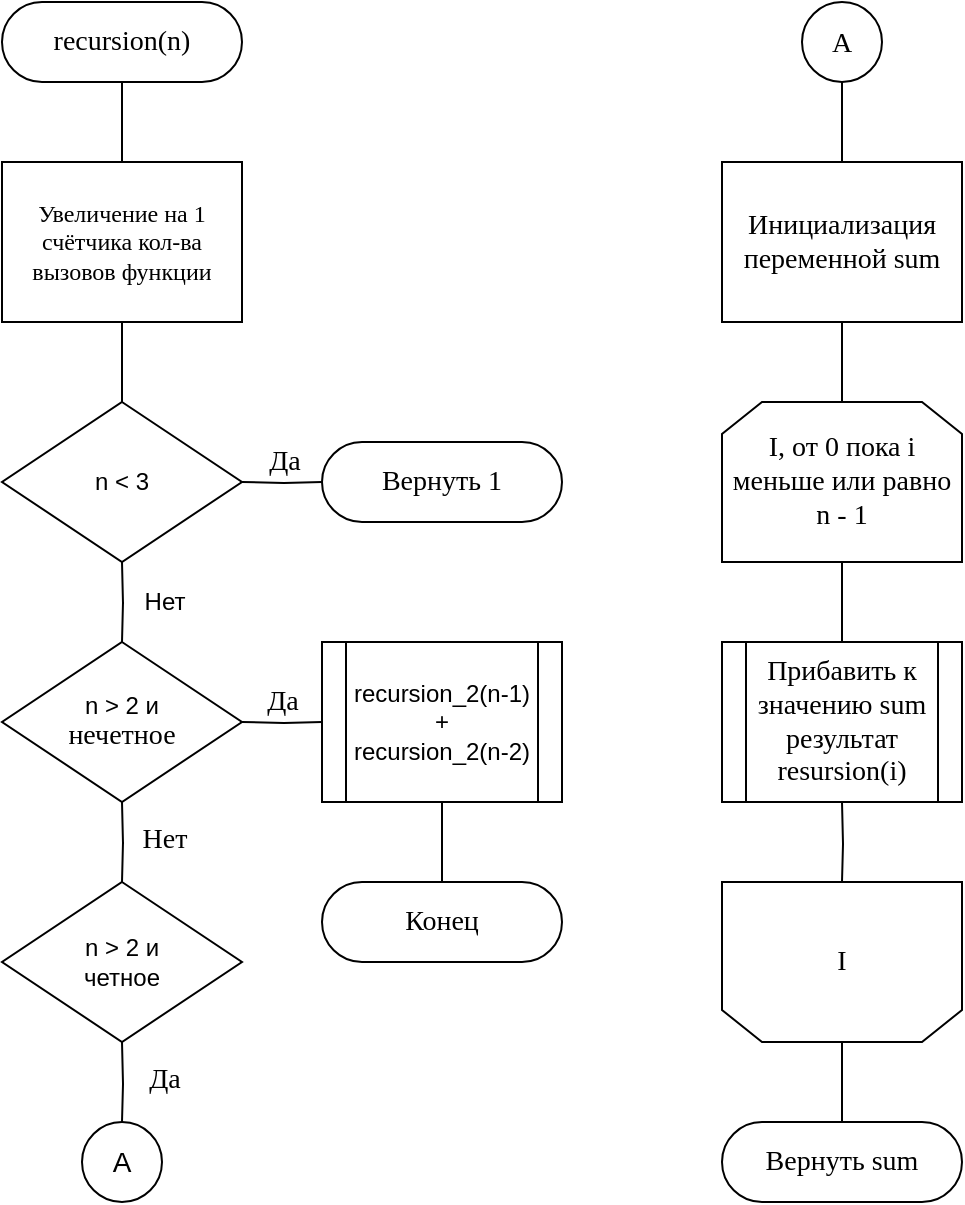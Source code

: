 <mxfile version="23.1.5" type="device">
  <diagram name="Страница — 1" id="0qpWU_myvYoRKS7G3BMI">
    <mxGraphModel dx="993" dy="639" grid="1" gridSize="10" guides="1" tooltips="1" connect="1" arrows="1" fold="1" page="1" pageScale="1" pageWidth="649" pageHeight="1011" math="0" shadow="0">
      <root>
        <mxCell id="0" />
        <mxCell id="1" parent="0" />
        <mxCell id="cYN2gET-JLgczbFZJrK4-14" style="edgeStyle=orthogonalEdgeStyle;rounded=0;orthogonalLoop=1;jettySize=auto;html=1;exitX=0.5;exitY=0.5;exitDx=0;exitDy=20;exitPerimeter=0;endArrow=none;endFill=0;" parent="1" source="cYN2gET-JLgczbFZJrK4-6" target="cYN2gET-JLgczbFZJrK4-13" edge="1">
          <mxGeometry relative="1" as="geometry" />
        </mxCell>
        <mxCell id="cYN2gET-JLgczbFZJrK4-6" value="recursion(n)" style="html=1;dashed=0;whiteSpace=wrap;shape=mxgraph.dfd.start;fontFamily=Times New Roman;fontSize=14;" parent="1" vertex="1">
          <mxGeometry x="80" y="40" width="120" height="40" as="geometry" />
        </mxCell>
        <mxCell id="cYN2gET-JLgczbFZJrK4-27" style="edgeStyle=orthogonalEdgeStyle;rounded=0;orthogonalLoop=1;jettySize=auto;html=1;exitX=1;exitY=0.5;exitDx=0;exitDy=0;exitPerimeter=0;entryX=0;entryY=0.5;entryDx=0;entryDy=0;endArrow=none;endFill=0;" parent="1" target="cYN2gET-JLgczbFZJrK4-24" edge="1">
          <mxGeometry relative="1" as="geometry">
            <mxPoint x="200" y="400" as="sourcePoint" />
          </mxGeometry>
        </mxCell>
        <mxCell id="r2IrCMXlPSuFTJM8k-nH-29" value="Да" style="edgeLabel;html=1;align=center;verticalAlign=middle;resizable=0;points=[];fontFamily=Times New Roman;fontSize=14;" parent="cYN2gET-JLgczbFZJrK4-27" vertex="1" connectable="0">
          <mxGeometry x="0.08" y="-1" relative="1" as="geometry">
            <mxPoint x="-2" y="-11" as="offset" />
          </mxGeometry>
        </mxCell>
        <mxCell id="r2IrCMXlPSuFTJM8k-nH-6" style="edgeStyle=orthogonalEdgeStyle;rounded=0;orthogonalLoop=1;jettySize=auto;html=1;exitX=0.5;exitY=1;exitDx=0;exitDy=0;exitPerimeter=0;entryX=0.5;entryY=0;entryDx=0;entryDy=0;endArrow=none;endFill=0;" parent="1" target="r2IrCMXlPSuFTJM8k-nH-5" edge="1">
          <mxGeometry relative="1" as="geometry">
            <mxPoint x="140" y="560" as="sourcePoint" />
          </mxGeometry>
        </mxCell>
        <mxCell id="r2IrCMXlPSuFTJM8k-nH-20" value="Да" style="edgeLabel;html=1;align=center;verticalAlign=middle;resizable=0;points=[];fontFamily=Times New Roman;fontSize=14;" parent="r2IrCMXlPSuFTJM8k-nH-6" vertex="1" connectable="0">
          <mxGeometry x="-0.12" y="1" relative="1" as="geometry">
            <mxPoint x="19" y="1" as="offset" />
          </mxGeometry>
        </mxCell>
        <mxCell id="cYN2gET-JLgczbFZJrK4-11" style="edgeStyle=orthogonalEdgeStyle;rounded=0;orthogonalLoop=1;jettySize=auto;html=1;exitX=0.5;exitY=1;exitDx=0;exitDy=0;exitPerimeter=0;entryX=0.5;entryY=0;entryDx=0;entryDy=0;entryPerimeter=0;endArrow=none;endFill=0;" parent="1" edge="1">
          <mxGeometry relative="1" as="geometry">
            <mxPoint x="140" y="320.0" as="sourcePoint" />
            <mxPoint x="140" y="360" as="targetPoint" />
          </mxGeometry>
        </mxCell>
        <mxCell id="cYN2gET-JLgczbFZJrK4-16" value="Нет" style="edgeLabel;html=1;align=center;verticalAlign=middle;resizable=0;points=[];fontSize=12;" parent="cYN2gET-JLgczbFZJrK4-11" vertex="1" connectable="0">
          <mxGeometry x="-0.075" y="2" relative="1" as="geometry">
            <mxPoint x="18" as="offset" />
          </mxGeometry>
        </mxCell>
        <mxCell id="cYN2gET-JLgczbFZJrK4-12" style="edgeStyle=orthogonalEdgeStyle;rounded=0;orthogonalLoop=1;jettySize=auto;html=1;exitX=0.5;exitY=1;exitDx=0;exitDy=0;exitPerimeter=0;entryX=0.5;entryY=0;entryDx=0;entryDy=0;entryPerimeter=0;endArrow=none;endFill=0;fontSize=12;" parent="1" edge="1">
          <mxGeometry relative="1" as="geometry">
            <mxPoint x="140" y="440" as="sourcePoint" />
            <mxPoint x="140" y="480" as="targetPoint" />
          </mxGeometry>
        </mxCell>
        <mxCell id="cYN2gET-JLgczbFZJrK4-17" value="Нет" style="edgeLabel;html=1;align=center;verticalAlign=middle;resizable=0;points=[];fontFamily=Times New Roman;fontSize=14;" parent="cYN2gET-JLgczbFZJrK4-12" vertex="1" connectable="0">
          <mxGeometry x="-0.128" y="-1" relative="1" as="geometry">
            <mxPoint x="21" as="offset" />
          </mxGeometry>
        </mxCell>
        <mxCell id="cYN2gET-JLgczbFZJrK4-13" value="&lt;font face=&quot;Times New Roman&quot;&gt;Увеличение на 1 счётчика кол-ва вызовов функции&lt;/font&gt;" style="rounded=0;whiteSpace=wrap;html=1;" parent="1" vertex="1">
          <mxGeometry x="80" y="120" width="120" height="80" as="geometry" />
        </mxCell>
        <mxCell id="cYN2gET-JLgczbFZJrK4-15" style="edgeStyle=orthogonalEdgeStyle;rounded=0;orthogonalLoop=1;jettySize=auto;html=1;exitX=0.5;exitY=1;exitDx=0;exitDy=0;entryX=0.5;entryY=0;entryDx=0;entryDy=0;entryPerimeter=0;endArrow=none;endFill=0;" parent="1" source="cYN2gET-JLgczbFZJrK4-13" edge="1">
          <mxGeometry relative="1" as="geometry">
            <mxPoint x="140" y="240" as="targetPoint" />
          </mxGeometry>
        </mxCell>
        <mxCell id="cYN2gET-JLgczbFZJrK4-21" value="Вернуть 1" style="html=1;dashed=0;whiteSpace=wrap;shape=mxgraph.dfd.start;fontFamily=Times New Roman;fontSize=14;" parent="1" vertex="1">
          <mxGeometry x="240" y="260" width="120" height="40" as="geometry" />
        </mxCell>
        <mxCell id="cYN2gET-JLgczbFZJrK4-22" style="edgeStyle=orthogonalEdgeStyle;rounded=0;orthogonalLoop=1;jettySize=auto;html=1;entryX=0;entryY=0.5;entryDx=0;entryDy=0;entryPerimeter=0;endArrow=none;endFill=0;" parent="1" target="cYN2gET-JLgczbFZJrK4-21" edge="1">
          <mxGeometry relative="1" as="geometry">
            <mxPoint x="200" y="280.0" as="sourcePoint" />
          </mxGeometry>
        </mxCell>
        <mxCell id="r2IrCMXlPSuFTJM8k-nH-28" value="Да" style="edgeLabel;html=1;align=center;verticalAlign=middle;resizable=0;points=[];fontFamily=Times New Roman;fontSize=14;" parent="cYN2gET-JLgczbFZJrK4-22" vertex="1" connectable="0">
          <mxGeometry x="0.228" y="1" relative="1" as="geometry">
            <mxPoint x="-4" y="-9" as="offset" />
          </mxGeometry>
        </mxCell>
        <mxCell id="cYN2gET-JLgczbFZJrK4-24" value="recursion_2(n-1)&lt;br&gt;+&lt;br&gt;recursion_2(n-2)" style="shape=process;whiteSpace=wrap;html=1;backgroundOutline=1;" parent="1" vertex="1">
          <mxGeometry x="240" y="360" width="120" height="80" as="geometry" />
        </mxCell>
        <mxCell id="r2IrCMXlPSuFTJM8k-nH-15" style="edgeStyle=orthogonalEdgeStyle;rounded=0;orthogonalLoop=1;jettySize=auto;html=1;exitX=0.5;exitY=1;exitDx=0;exitDy=0;entryX=0.5;entryY=0;entryDx=0;entryDy=0;endArrow=none;endFill=0;" parent="1" source="r2IrCMXlPSuFTJM8k-nH-1" target="r2IrCMXlPSuFTJM8k-nH-11" edge="1">
          <mxGeometry relative="1" as="geometry" />
        </mxCell>
        <mxCell id="r2IrCMXlPSuFTJM8k-nH-1" value="Инициализация переменной sum" style="rounded=0;whiteSpace=wrap;html=1;fontFamily=Times New Roman;fontSize=14;" parent="1" vertex="1">
          <mxGeometry x="440" y="120" width="120" height="80" as="geometry" />
        </mxCell>
        <mxCell id="r2IrCMXlPSuFTJM8k-nH-5" value="A" style="ellipse;whiteSpace=wrap;html=1;aspect=fixed;fontSize=14;" parent="1" vertex="1">
          <mxGeometry x="120" y="600" width="40" height="40" as="geometry" />
        </mxCell>
        <mxCell id="r2IrCMXlPSuFTJM8k-nH-8" value="" style="edgeStyle=orthogonalEdgeStyle;rounded=0;orthogonalLoop=1;jettySize=auto;html=1;endArrow=none;endFill=0;" parent="1" source="r2IrCMXlPSuFTJM8k-nH-7" target="r2IrCMXlPSuFTJM8k-nH-1" edge="1">
          <mxGeometry relative="1" as="geometry" />
        </mxCell>
        <mxCell id="r2IrCMXlPSuFTJM8k-nH-7" value="&lt;font style=&quot;font-size: 14px;&quot; face=&quot;Times New Roman&quot;&gt;A&lt;/font&gt;" style="ellipse;whiteSpace=wrap;html=1;aspect=fixed;fontSize=14;" parent="1" vertex="1">
          <mxGeometry x="480" y="40" width="40" height="40" as="geometry" />
        </mxCell>
        <mxCell id="r2IrCMXlPSuFTJM8k-nH-16" style="edgeStyle=orthogonalEdgeStyle;rounded=0;orthogonalLoop=1;jettySize=auto;html=1;exitX=0.5;exitY=1;exitDx=0;exitDy=0;entryX=0.5;entryY=0;entryDx=0;entryDy=0;endArrow=none;endFill=0;" parent="1" source="r2IrCMXlPSuFTJM8k-nH-11" edge="1">
          <mxGeometry relative="1" as="geometry">
            <mxPoint x="500" y="360" as="targetPoint" />
          </mxGeometry>
        </mxCell>
        <mxCell id="r2IrCMXlPSuFTJM8k-nH-11" value="I, от 0 пока i меньше или равно n - 1" style="shape=loopLimit;whiteSpace=wrap;html=1;fontFamily=Times New Roman;fontSize=14;align=center;" parent="1" vertex="1">
          <mxGeometry x="440" y="240" width="120" height="80" as="geometry" />
        </mxCell>
        <mxCell id="r2IrCMXlPSuFTJM8k-nH-12" value="I" style="shape=loopLimit;whiteSpace=wrap;html=1;direction=west;fontFamily=Times New Roman;fontSize=14;" parent="1" vertex="1">
          <mxGeometry x="440" y="480" width="120" height="80" as="geometry" />
        </mxCell>
        <mxCell id="r2IrCMXlPSuFTJM8k-nH-17" style="edgeStyle=orthogonalEdgeStyle;rounded=0;orthogonalLoop=1;jettySize=auto;html=1;exitX=0.5;exitY=1;exitDx=0;exitDy=0;entryX=0.5;entryY=1;entryDx=0;entryDy=0;endArrow=none;endFill=0;" parent="1" target="r2IrCMXlPSuFTJM8k-nH-12" edge="1">
          <mxGeometry relative="1" as="geometry">
            <mxPoint x="500" y="440" as="sourcePoint" />
          </mxGeometry>
        </mxCell>
        <mxCell id="r2IrCMXlPSuFTJM8k-nH-18" value="Конец" style="html=1;dashed=0;whiteSpace=wrap;shape=mxgraph.dfd.start;fontFamily=Times New Roman;fontSize=14;" parent="1" vertex="1">
          <mxGeometry x="240" y="480" width="120" height="40" as="geometry" />
        </mxCell>
        <mxCell id="r2IrCMXlPSuFTJM8k-nH-21" value="Прибавить к значению sum результат resursion(i)" style="shape=process;whiteSpace=wrap;html=1;backgroundOutline=1;fontFamily=Times New Roman;fontSize=14;" parent="1" vertex="1">
          <mxGeometry x="440" y="360" width="120" height="80" as="geometry" />
        </mxCell>
        <mxCell id="r2IrCMXlPSuFTJM8k-nH-30" value="Вернуть sum" style="html=1;dashed=0;whiteSpace=wrap;shape=mxgraph.dfd.start;fontFamily=Times New Roman;fontSize=14;" parent="1" vertex="1">
          <mxGeometry x="440" y="600" width="120" height="40" as="geometry" />
        </mxCell>
        <mxCell id="r2IrCMXlPSuFTJM8k-nH-31" style="edgeStyle=orthogonalEdgeStyle;rounded=0;orthogonalLoop=1;jettySize=auto;html=1;exitX=0.5;exitY=0;exitDx=0;exitDy=0;entryX=0.5;entryY=0.5;entryDx=0;entryDy=-20;entryPerimeter=0;endArrow=none;endFill=0;" parent="1" source="r2IrCMXlPSuFTJM8k-nH-12" target="r2IrCMXlPSuFTJM8k-nH-30" edge="1">
          <mxGeometry relative="1" as="geometry" />
        </mxCell>
        <mxCell id="r2IrCMXlPSuFTJM8k-nH-33" style="edgeStyle=orthogonalEdgeStyle;rounded=0;orthogonalLoop=1;jettySize=auto;html=1;exitX=0.5;exitY=1;exitDx=0;exitDy=0;entryX=0.5;entryY=0.5;entryDx=0;entryDy=-20;entryPerimeter=0;endArrow=none;endFill=0;" parent="1" source="cYN2gET-JLgczbFZJrK4-24" target="r2IrCMXlPSuFTJM8k-nH-18" edge="1">
          <mxGeometry relative="1" as="geometry" />
        </mxCell>
        <mxCell id="r2IrCMXlPSuFTJM8k-nH-34" value="n &amp;gt; 2 и&lt;br style=&quot;border-color: var(--border-color); font-family: &amp;quot;Times New Roman&amp;quot;; font-size: 14px;&quot;&gt;четное" style="rhombus;whiteSpace=wrap;html=1;" parent="1" vertex="1">
          <mxGeometry x="80" y="480" width="120" height="80" as="geometry" />
        </mxCell>
        <mxCell id="r2IrCMXlPSuFTJM8k-nH-37" value="n &amp;gt; 2 и&lt;br style=&quot;border-color: var(--border-color); font-family: &amp;quot;Times New Roman&amp;quot;; font-size: 14px;&quot;&gt;&lt;span style=&quot;font-family: &amp;quot;Times New Roman&amp;quot;; font-size: 14px;&quot;&gt;нечетное&lt;/span&gt;" style="rhombus;whiteSpace=wrap;html=1;" parent="1" vertex="1">
          <mxGeometry x="80" y="360" width="120" height="80" as="geometry" />
        </mxCell>
        <mxCell id="r2IrCMXlPSuFTJM8k-nH-38" value="n &amp;lt; 3" style="rhombus;whiteSpace=wrap;html=1;" parent="1" vertex="1">
          <mxGeometry x="80" y="240" width="120" height="80" as="geometry" />
        </mxCell>
      </root>
    </mxGraphModel>
  </diagram>
</mxfile>

